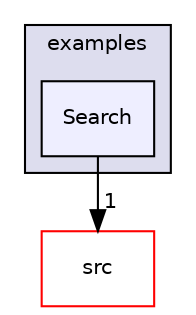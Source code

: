 digraph "examples/Search" {
  compound=true
  node [ fontsize="10", fontname="Helvetica"];
  edge [ labelfontsize="10", labelfontname="Helvetica"];
  subgraph clusterdir_d28a4824dc47e487b107a5db32ef43c4 {
    graph [ bgcolor="#ddddee", pencolor="black", label="examples" fontname="Helvetica", fontsize="10", URL="dir_d28a4824dc47e487b107a5db32ef43c4.html"]
  dir_248e8ef9f6f04c4f5605684854d1c790 [shape=box, label="Search", style="filled", fillcolor="#eeeeff", pencolor="black", URL="dir_248e8ef9f6f04c4f5605684854d1c790.html"];
  }
  dir_68267d1309a1af8e8297ef4c3efbcdba [shape=box label="src" fillcolor="white" style="filled" color="red" URL="dir_68267d1309a1af8e8297ef4c3efbcdba.html"];
  dir_248e8ef9f6f04c4f5605684854d1c790->dir_68267d1309a1af8e8297ef4c3efbcdba [headlabel="1", labeldistance=1.5 headhref="dir_000018_000023.html"];
}
